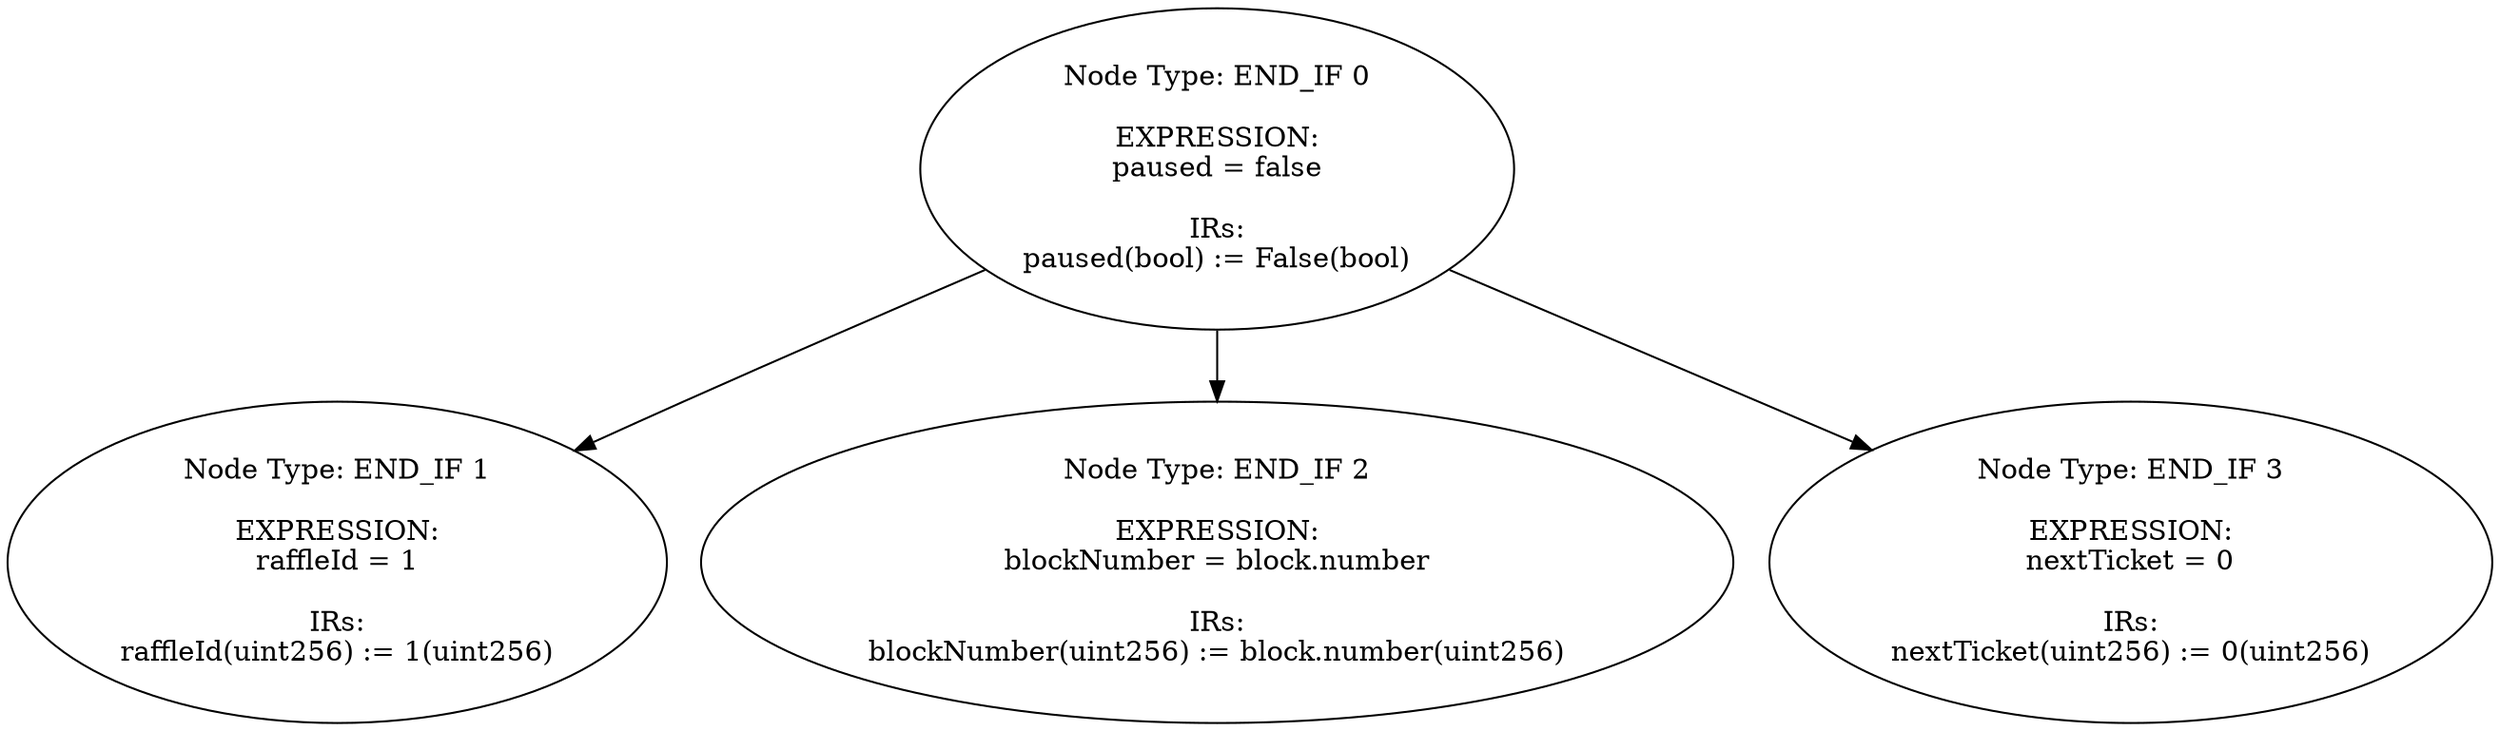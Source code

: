 digraph{
0[label="Node Type: END_IF 0

EXPRESSION:
paused = false

IRs:
paused(bool) := False(bool)"];
0->1;
0->2;
0->3;
1[label="Node Type: END_IF 1

EXPRESSION:
raffleId = 1

IRs:
raffleId(uint256) := 1(uint256)"];
2[label="Node Type: END_IF 2

EXPRESSION:
blockNumber = block.number

IRs:
blockNumber(uint256) := block.number(uint256)"];
3[label="Node Type: END_IF 3

EXPRESSION:
nextTicket = 0

IRs:
nextTicket(uint256) := 0(uint256)"];
}
